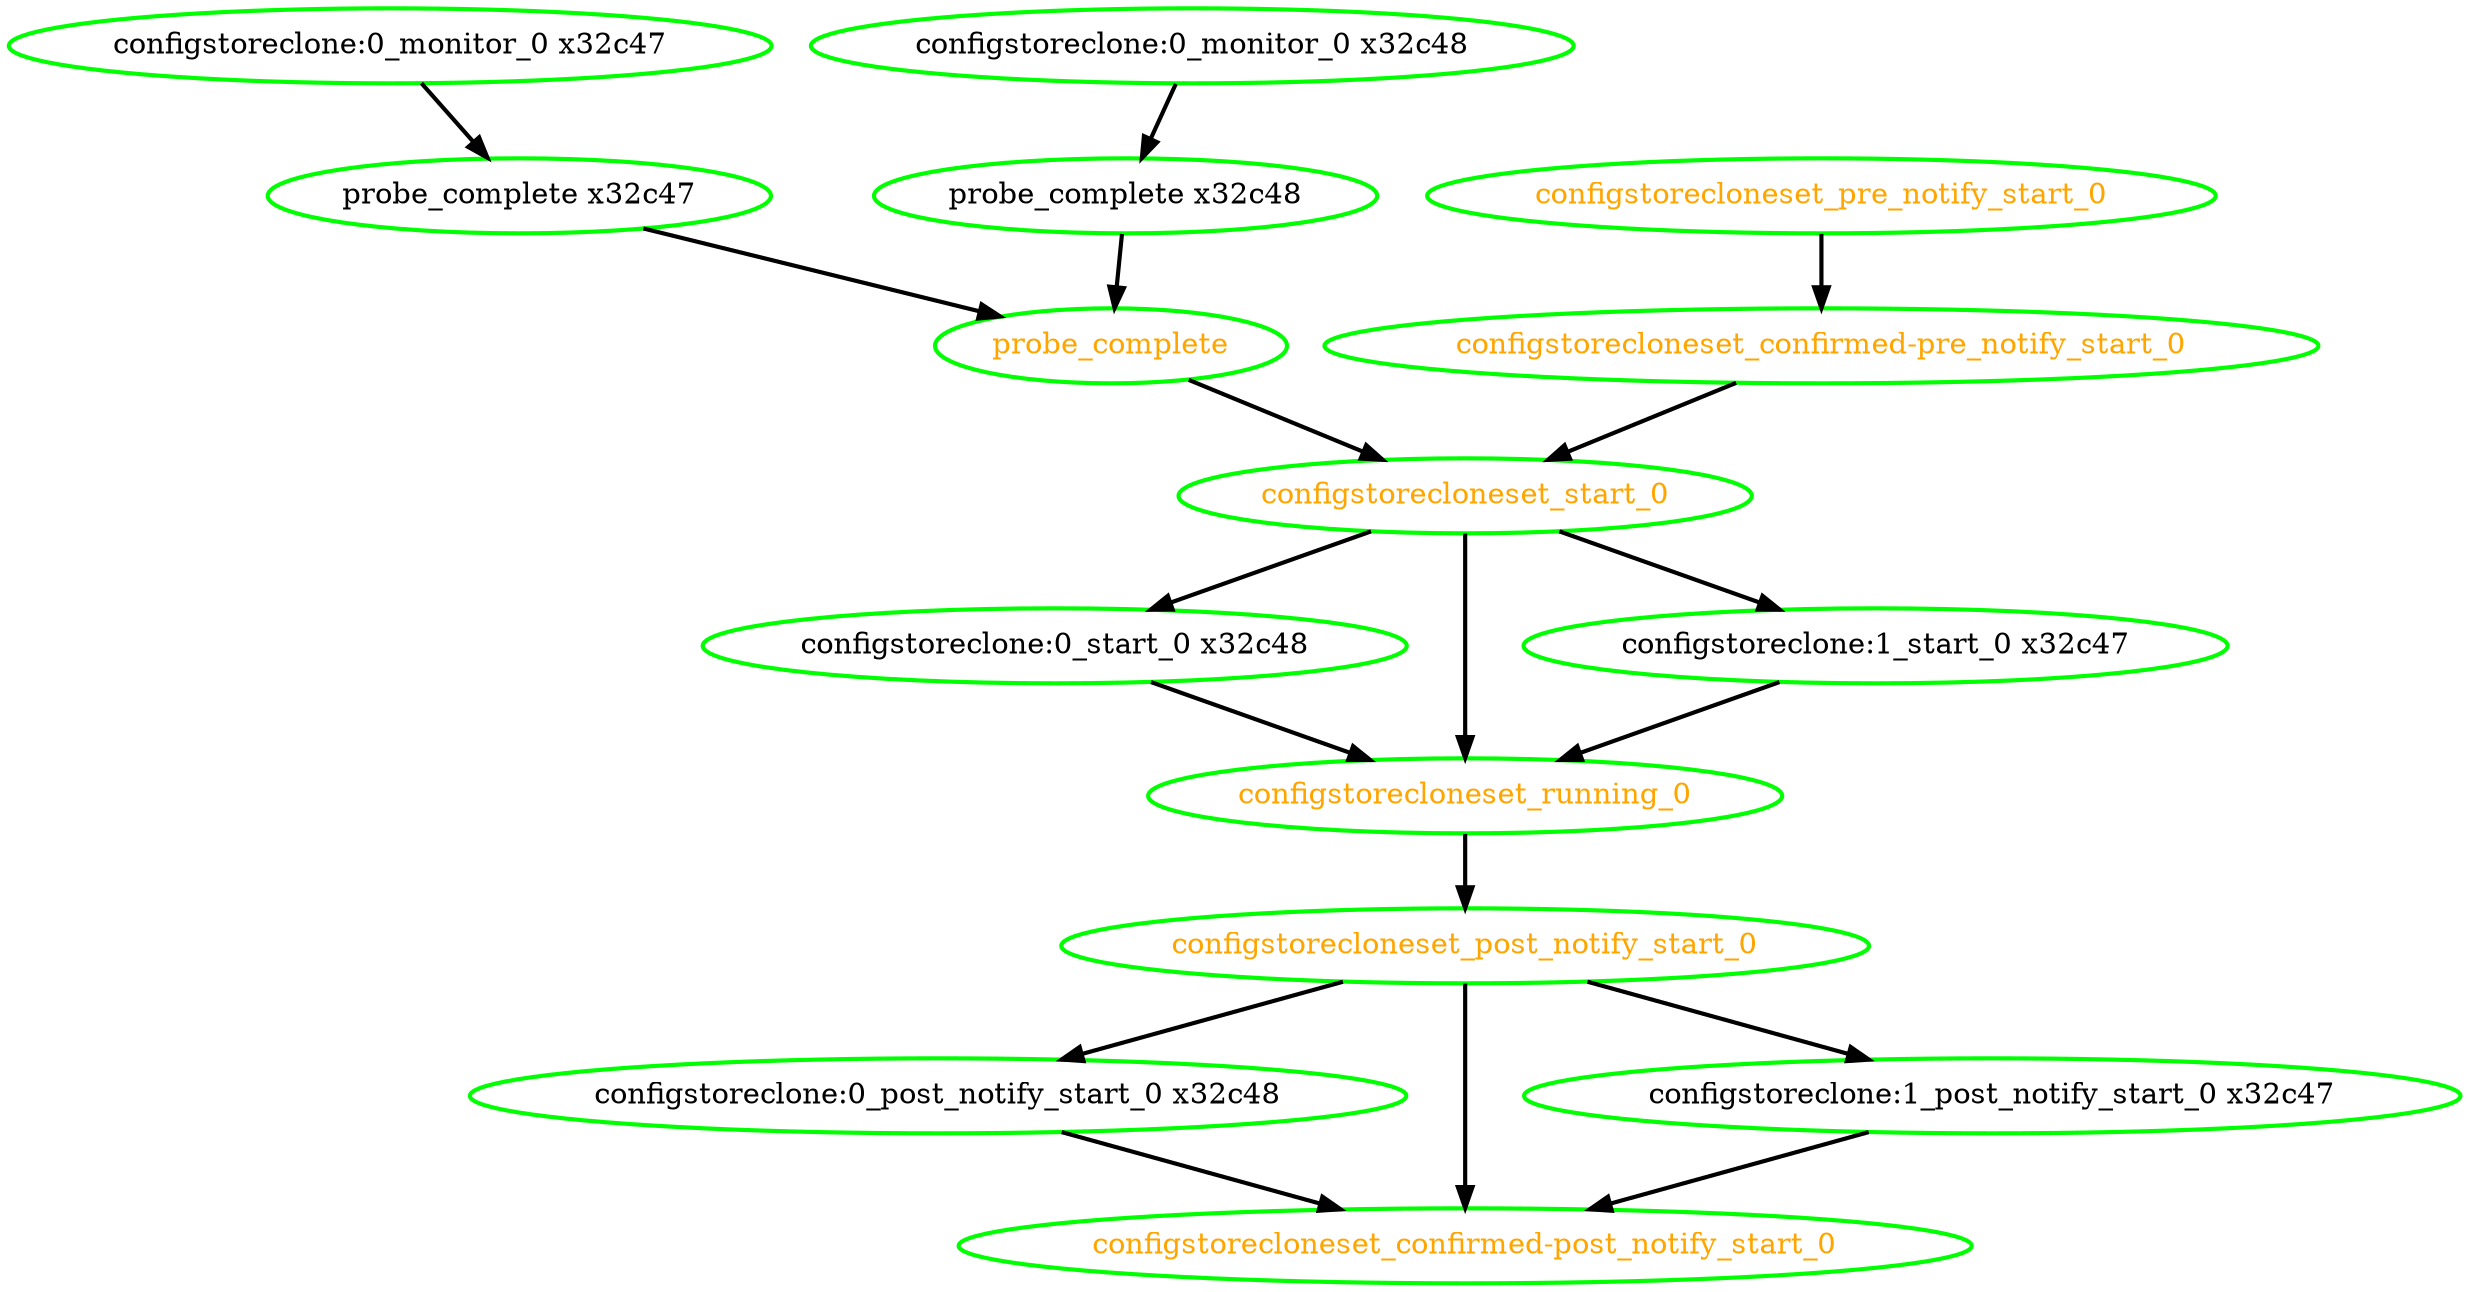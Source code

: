 digraph "g" {
"configstoreclone:0_monitor_0 x32c47" -> "probe_complete x32c47" [ style = bold]
"configstoreclone:0_monitor_0 x32c47" [ style=bold color="green" fontcolor="black" ]
"configstoreclone:0_monitor_0 x32c48" -> "probe_complete x32c48" [ style = bold]
"configstoreclone:0_monitor_0 x32c48" [ style=bold color="green" fontcolor="black" ]
"configstoreclone:0_post_notify_start_0 x32c48" -> "configstorecloneset_confirmed-post_notify_start_0" [ style = bold]
"configstoreclone:0_post_notify_start_0 x32c48" [ style=bold color="green" fontcolor="black" ]
"configstoreclone:0_start_0 x32c48" -> "configstorecloneset_running_0" [ style = bold]
"configstoreclone:0_start_0 x32c48" [ style=bold color="green" fontcolor="black" ]
"configstoreclone:1_post_notify_start_0 x32c47" -> "configstorecloneset_confirmed-post_notify_start_0" [ style = bold]
"configstoreclone:1_post_notify_start_0 x32c47" [ style=bold color="green" fontcolor="black" ]
"configstoreclone:1_start_0 x32c47" -> "configstorecloneset_running_0" [ style = bold]
"configstoreclone:1_start_0 x32c47" [ style=bold color="green" fontcolor="black" ]
"configstorecloneset_confirmed-post_notify_start_0" [ style=bold color="green" fontcolor="orange" ]
"configstorecloneset_confirmed-pre_notify_start_0" -> "configstorecloneset_start_0" [ style = bold]
"configstorecloneset_confirmed-pre_notify_start_0" [ style=bold color="green" fontcolor="orange" ]
"configstorecloneset_post_notify_start_0" -> "configstoreclone:0_post_notify_start_0 x32c48" [ style = bold]
"configstorecloneset_post_notify_start_0" -> "configstoreclone:1_post_notify_start_0 x32c47" [ style = bold]
"configstorecloneset_post_notify_start_0" -> "configstorecloneset_confirmed-post_notify_start_0" [ style = bold]
"configstorecloneset_post_notify_start_0" [ style=bold color="green" fontcolor="orange" ]
"configstorecloneset_pre_notify_start_0" -> "configstorecloneset_confirmed-pre_notify_start_0" [ style = bold]
"configstorecloneset_pre_notify_start_0" [ style=bold color="green" fontcolor="orange" ]
"configstorecloneset_running_0" -> "configstorecloneset_post_notify_start_0" [ style = bold]
"configstorecloneset_running_0" [ style=bold color="green" fontcolor="orange" ]
"configstorecloneset_start_0" -> "configstoreclone:0_start_0 x32c48" [ style = bold]
"configstorecloneset_start_0" -> "configstoreclone:1_start_0 x32c47" [ style = bold]
"configstorecloneset_start_0" -> "configstorecloneset_running_0" [ style = bold]
"configstorecloneset_start_0" [ style=bold color="green" fontcolor="orange" ]
"probe_complete x32c47" -> "probe_complete" [ style = bold]
"probe_complete x32c47" [ style=bold color="green" fontcolor="black" ]
"probe_complete x32c48" -> "probe_complete" [ style = bold]
"probe_complete x32c48" [ style=bold color="green" fontcolor="black" ]
"probe_complete" -> "configstorecloneset_start_0" [ style = bold]
"probe_complete" [ style=bold color="green" fontcolor="orange" ]
}

